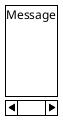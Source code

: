 {
  "sha1": "d0dz7ludmfzlyxggmg8hwvab3p73wdh",
  "insertion": {
    "when": "2024-06-01T09:03:02.326Z",
    "user": "plantuml@gmail.com"
  }
}
@startsalt
{S-
Message
.
.
.
.
}
@endsalt
